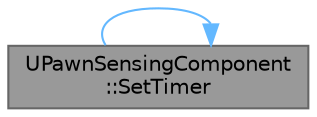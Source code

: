 digraph "UPawnSensingComponent::SetTimer"
{
 // INTERACTIVE_SVG=YES
 // LATEX_PDF_SIZE
  bgcolor="transparent";
  edge [fontname=Helvetica,fontsize=10,labelfontname=Helvetica,labelfontsize=10];
  node [fontname=Helvetica,fontsize=10,shape=box,height=0.2,width=0.4];
  rankdir="LR";
  Node1 [id="Node000001",label="UPawnSensingComponent\l::SetTimer",height=0.2,width=0.4,color="gray40", fillcolor="grey60", style="filled", fontcolor="black",tooltip="Modify the timer to fire in TimeDelay seconds."];
  Node1 -> Node1 [id="edge1_Node000001_Node000001",color="steelblue1",style="solid",tooltip=" "];
}
